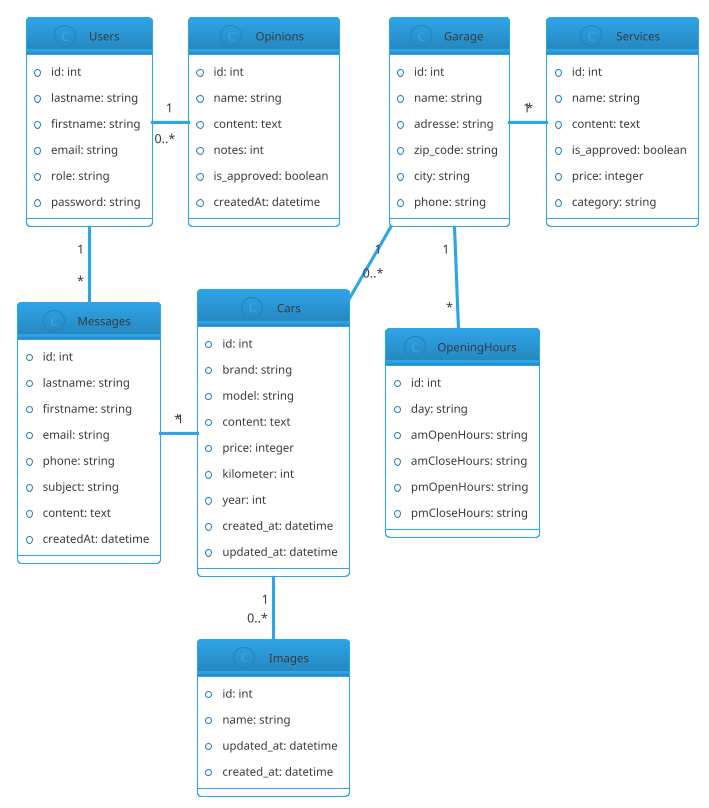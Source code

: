 @startuml
skinparam backgroundColor #FFFFFF
!theme cerulean-outline

class Garage {
    +id: int
    +name: string
    +adresse: string
    +zip_code: string
    +city: string
    +phone: string
}

class Cars {
    +id: int
    +brand: string
    +model: string
    +content: text
    +price: integer
    +kilometer: int
    +year: int
    +created_at: datetime
    +updated_at: datetime
}

class Images {
    +id: int
    +name: string
    +updated_at: datetime
    +created_at: datetime
}

class Users {
    +id: int
    +lastname: string
    +firstname: string
    +email: string
    +role: string
    +password: string
}

class Messages {
    +id: int
    +lastname: string
    +firstname: string
    +email: string
    +phone: string
    +subject: string
    +content: text
    +createdAt: datetime
}

class Opinions {
    +id: int
    +name: string
    +content: text
    +notes: int
    +is_approved: boolean
    +createdAt: datetime
}

class Services {
    +id: int
    +name: string
    +content: text
    +is_approved: boolean
    +price: integer
    +category: string
}

class OpeningHours {
    +id: int
    +day: string
    +amOpenHours: string
    +amCloseHours: string
    +pmOpenHours: string
    +pmCloseHours: string
}

Garage "1" -- "0..*" Cars
Cars "1" -- "0..*" Images
Messages "*" - "1" Cars
Users "1" - "0..*" Opinions
Users "1" -- "*" Messages
'Opinions "1" - "0..1" Garage
Garage "1" - "*" Services
Garage "1" -- "*" OpeningHours

@enduml